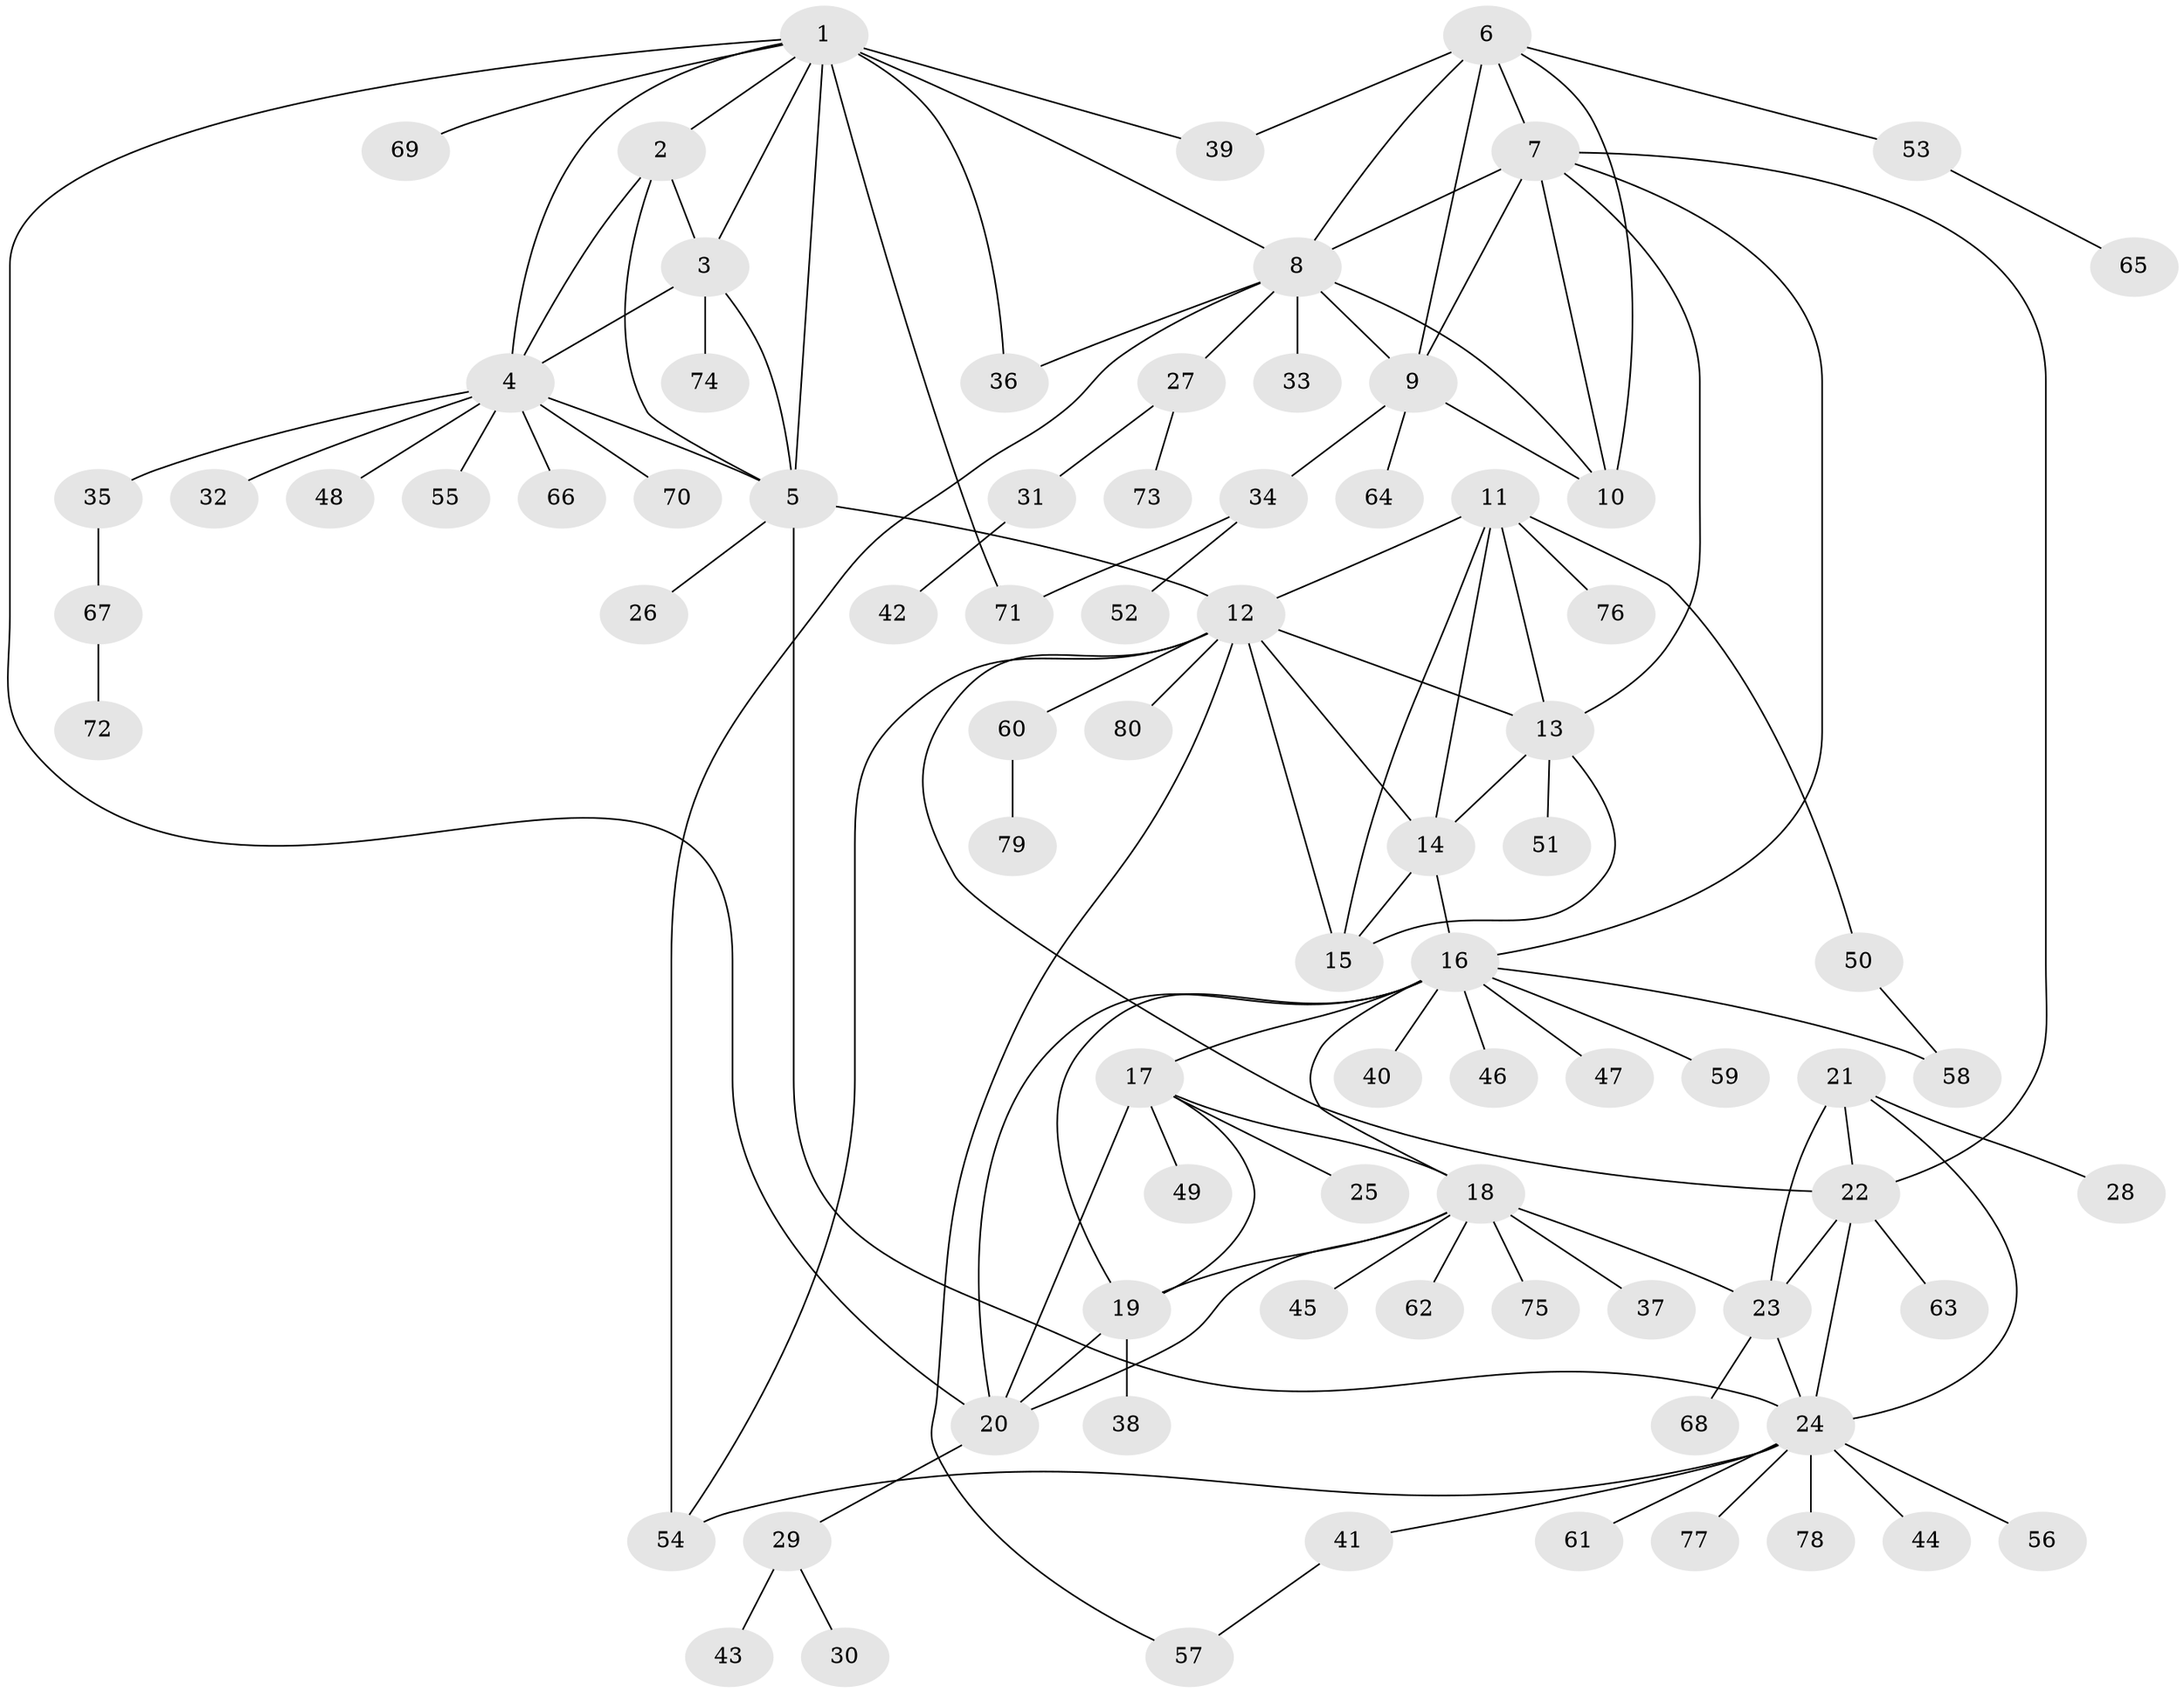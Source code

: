 // original degree distribution, {11: 0.02654867256637168, 5: 0.035398230088495575, 6: 0.02654867256637168, 8: 0.017699115044247787, 7: 0.07079646017699115, 10: 0.017699115044247787, 12: 0.008849557522123894, 4: 0.017699115044247787, 13: 0.008849557522123894, 1: 0.5752212389380531, 3: 0.04424778761061947, 2: 0.1504424778761062}
// Generated by graph-tools (version 1.1) at 2025/52/03/04/25 22:52:40]
// undirected, 80 vertices, 119 edges
graph export_dot {
  node [color=gray90,style=filled];
  1;
  2;
  3;
  4;
  5;
  6;
  7;
  8;
  9;
  10;
  11;
  12;
  13;
  14;
  15;
  16;
  17;
  18;
  19;
  20;
  21;
  22;
  23;
  24;
  25;
  26;
  27;
  28;
  29;
  30;
  31;
  32;
  33;
  34;
  35;
  36;
  37;
  38;
  39;
  40;
  41;
  42;
  43;
  44;
  45;
  46;
  47;
  48;
  49;
  50;
  51;
  52;
  53;
  54;
  55;
  56;
  57;
  58;
  59;
  60;
  61;
  62;
  63;
  64;
  65;
  66;
  67;
  68;
  69;
  70;
  71;
  72;
  73;
  74;
  75;
  76;
  77;
  78;
  79;
  80;
  1 -- 2 [weight=1.0];
  1 -- 3 [weight=1.0];
  1 -- 4 [weight=1.0];
  1 -- 5 [weight=1.0];
  1 -- 8 [weight=1.0];
  1 -- 20 [weight=1.0];
  1 -- 36 [weight=1.0];
  1 -- 39 [weight=1.0];
  1 -- 69 [weight=1.0];
  1 -- 71 [weight=1.0];
  2 -- 3 [weight=1.0];
  2 -- 4 [weight=1.0];
  2 -- 5 [weight=1.0];
  3 -- 4 [weight=1.0];
  3 -- 5 [weight=1.0];
  3 -- 74 [weight=1.0];
  4 -- 5 [weight=1.0];
  4 -- 32 [weight=1.0];
  4 -- 35 [weight=1.0];
  4 -- 48 [weight=1.0];
  4 -- 55 [weight=1.0];
  4 -- 66 [weight=1.0];
  4 -- 70 [weight=1.0];
  5 -- 12 [weight=1.0];
  5 -- 24 [weight=1.0];
  5 -- 26 [weight=1.0];
  6 -- 7 [weight=1.0];
  6 -- 8 [weight=1.0];
  6 -- 9 [weight=1.0];
  6 -- 10 [weight=1.0];
  6 -- 39 [weight=1.0];
  6 -- 53 [weight=1.0];
  7 -- 8 [weight=1.0];
  7 -- 9 [weight=1.0];
  7 -- 10 [weight=1.0];
  7 -- 13 [weight=1.0];
  7 -- 16 [weight=1.0];
  7 -- 22 [weight=1.0];
  8 -- 9 [weight=1.0];
  8 -- 10 [weight=1.0];
  8 -- 27 [weight=1.0];
  8 -- 33 [weight=1.0];
  8 -- 36 [weight=1.0];
  8 -- 54 [weight=1.0];
  9 -- 10 [weight=1.0];
  9 -- 34 [weight=1.0];
  9 -- 64 [weight=1.0];
  11 -- 12 [weight=1.0];
  11 -- 13 [weight=1.0];
  11 -- 14 [weight=1.0];
  11 -- 15 [weight=1.0];
  11 -- 50 [weight=1.0];
  11 -- 76 [weight=1.0];
  12 -- 13 [weight=1.0];
  12 -- 14 [weight=1.0];
  12 -- 15 [weight=1.0];
  12 -- 22 [weight=1.0];
  12 -- 54 [weight=1.0];
  12 -- 57 [weight=1.0];
  12 -- 60 [weight=1.0];
  12 -- 80 [weight=1.0];
  13 -- 14 [weight=1.0];
  13 -- 15 [weight=1.0];
  13 -- 51 [weight=1.0];
  14 -- 15 [weight=1.0];
  14 -- 16 [weight=1.0];
  16 -- 17 [weight=1.0];
  16 -- 18 [weight=1.0];
  16 -- 19 [weight=1.0];
  16 -- 20 [weight=1.0];
  16 -- 40 [weight=1.0];
  16 -- 46 [weight=1.0];
  16 -- 47 [weight=1.0];
  16 -- 58 [weight=1.0];
  16 -- 59 [weight=1.0];
  17 -- 18 [weight=1.0];
  17 -- 19 [weight=1.0];
  17 -- 20 [weight=1.0];
  17 -- 25 [weight=1.0];
  17 -- 49 [weight=1.0];
  18 -- 19 [weight=1.0];
  18 -- 20 [weight=1.0];
  18 -- 23 [weight=1.0];
  18 -- 37 [weight=1.0];
  18 -- 45 [weight=1.0];
  18 -- 62 [weight=1.0];
  18 -- 75 [weight=1.0];
  19 -- 20 [weight=1.0];
  19 -- 38 [weight=1.0];
  20 -- 29 [weight=1.0];
  21 -- 22 [weight=2.0];
  21 -- 23 [weight=1.0];
  21 -- 24 [weight=1.0];
  21 -- 28 [weight=2.0];
  22 -- 23 [weight=2.0];
  22 -- 24 [weight=2.0];
  22 -- 63 [weight=1.0];
  23 -- 24 [weight=1.0];
  23 -- 68 [weight=1.0];
  24 -- 41 [weight=1.0];
  24 -- 44 [weight=1.0];
  24 -- 54 [weight=1.0];
  24 -- 56 [weight=1.0];
  24 -- 61 [weight=1.0];
  24 -- 77 [weight=1.0];
  24 -- 78 [weight=1.0];
  27 -- 31 [weight=1.0];
  27 -- 73 [weight=1.0];
  29 -- 30 [weight=1.0];
  29 -- 43 [weight=1.0];
  31 -- 42 [weight=1.0];
  34 -- 52 [weight=1.0];
  34 -- 71 [weight=1.0];
  35 -- 67 [weight=1.0];
  41 -- 57 [weight=1.0];
  50 -- 58 [weight=1.0];
  53 -- 65 [weight=1.0];
  60 -- 79 [weight=1.0];
  67 -- 72 [weight=1.0];
}

